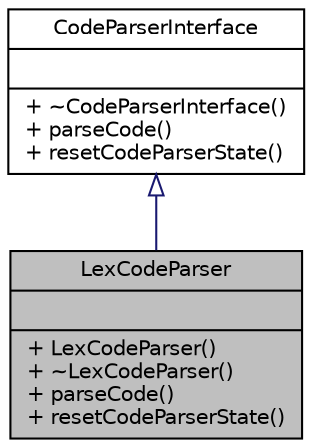 digraph "LexCodeParser"
{
 // LATEX_PDF_SIZE
  edge [fontname="Helvetica",fontsize="10",labelfontname="Helvetica",labelfontsize="10"];
  node [fontname="Helvetica",fontsize="10",shape=record];
  Node1 [label="{LexCodeParser\n||+ LexCodeParser()\l+ ~LexCodeParser()\l+ parseCode()\l+ resetCodeParserState()\l}",height=0.2,width=0.4,color="black", fillcolor="grey75", style="filled", fontcolor="black",tooltip=" "];
  Node2 -> Node1 [dir="back",color="midnightblue",fontsize="10",style="solid",arrowtail="onormal",fontname="Helvetica"];
  Node2 [label="{CodeParserInterface\n||+ ~CodeParserInterface()\l+ parseCode()\l+ resetCodeParserState()\l}",height=0.2,width=0.4,color="black", fillcolor="white", style="filled",URL="$classCodeParserInterface.html",tooltip="Abstract interface for code parsers."];
}
